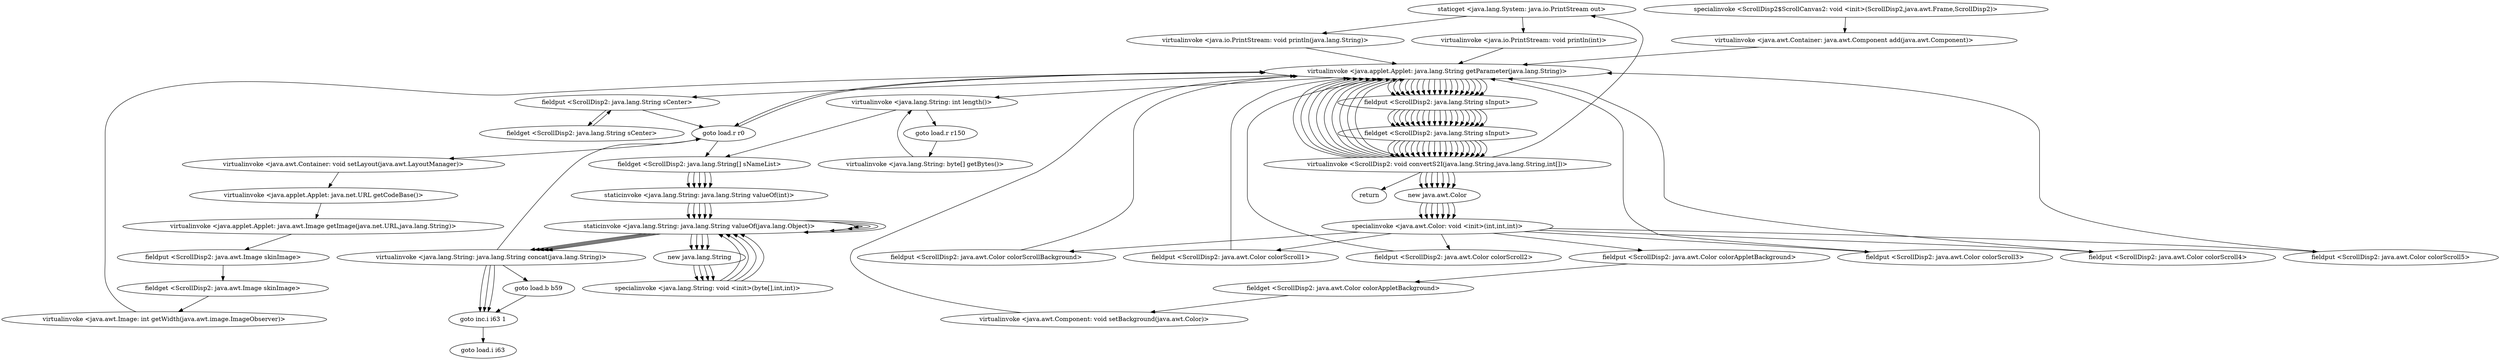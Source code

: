 digraph "" {
"staticget <java.lang.System: java.io.PrintStream out>";
 "staticget <java.lang.System: java.io.PrintStream out>"->"virtualinvoke <java.io.PrintStream: void println(java.lang.String)>";
 "virtualinvoke <java.io.PrintStream: void println(java.lang.String)>"->"virtualinvoke <java.applet.Applet: java.lang.String getParameter(java.lang.String)>";
 "virtualinvoke <java.applet.Applet: java.lang.String getParameter(java.lang.String)>"->"goto load.r r0";
 "goto load.r r0"->"virtualinvoke <java.awt.Container: void setLayout(java.awt.LayoutManager)>";
 "virtualinvoke <java.awt.Container: void setLayout(java.awt.LayoutManager)>"->"virtualinvoke <java.applet.Applet: java.net.URL getCodeBase()>";
 "virtualinvoke <java.applet.Applet: java.net.URL getCodeBase()>"->"virtualinvoke <java.applet.Applet: java.awt.Image getImage(java.net.URL,java.lang.String)>";
 "virtualinvoke <java.applet.Applet: java.awt.Image getImage(java.net.URL,java.lang.String)>"->"fieldput <ScrollDisp2: java.awt.Image skinImage>";
 "fieldput <ScrollDisp2: java.awt.Image skinImage>"->"fieldget <ScrollDisp2: java.awt.Image skinImage>";
 "fieldget <ScrollDisp2: java.awt.Image skinImage>"->"virtualinvoke <java.awt.Image: int getWidth(java.awt.image.ImageObserver)>";
 "virtualinvoke <java.awt.Image: int getWidth(java.awt.image.ImageObserver)>"->"virtualinvoke <java.applet.Applet: java.lang.String getParameter(java.lang.String)>";
 "virtualinvoke <java.applet.Applet: java.lang.String getParameter(java.lang.String)>"->"fieldput <ScrollDisp2: java.lang.String sCenter>";
 "fieldput <ScrollDisp2: java.lang.String sCenter>"->"fieldget <ScrollDisp2: java.lang.String sCenter>";
 "fieldget <ScrollDisp2: java.lang.String sCenter>"->"fieldput <ScrollDisp2: java.lang.String sCenter>";
 "fieldput <ScrollDisp2: java.lang.String sCenter>"->"goto load.r r0";
 "goto load.r r0"->"virtualinvoke <java.applet.Applet: java.lang.String getParameter(java.lang.String)>";
 "virtualinvoke <java.applet.Applet: java.lang.String getParameter(java.lang.String)>"->"fieldput <ScrollDisp2: java.lang.String sInput>";
 "fieldput <ScrollDisp2: java.lang.String sInput>"->"fieldget <ScrollDisp2: java.lang.String sInput>";
 "fieldget <ScrollDisp2: java.lang.String sInput>"->"virtualinvoke <ScrollDisp2: void convertS2I(java.lang.String,java.lang.String,int[])>";
 "virtualinvoke <ScrollDisp2: void convertS2I(java.lang.String,java.lang.String,int[])>"->"new java.awt.Color";
 "new java.awt.Color"->"specialinvoke <java.awt.Color: void <init>(int,int,int)>";
 "specialinvoke <java.awt.Color: void <init>(int,int,int)>"->"fieldput <ScrollDisp2: java.awt.Color colorAppletBackground>";
 "fieldput <ScrollDisp2: java.awt.Color colorAppletBackground>"->"fieldget <ScrollDisp2: java.awt.Color colorAppletBackground>";
 "fieldget <ScrollDisp2: java.awt.Color colorAppletBackground>"->"virtualinvoke <java.awt.Component: void setBackground(java.awt.Color)>";
 "virtualinvoke <java.awt.Component: void setBackground(java.awt.Color)>"->"virtualinvoke <java.applet.Applet: java.lang.String getParameter(java.lang.String)>";
 "virtualinvoke <java.applet.Applet: java.lang.String getParameter(java.lang.String)>"->"fieldput <ScrollDisp2: java.lang.String sInput>";
 "fieldput <ScrollDisp2: java.lang.String sInput>"->"fieldget <ScrollDisp2: java.lang.String sInput>";
 "fieldget <ScrollDisp2: java.lang.String sInput>"->"virtualinvoke <ScrollDisp2: void convertS2I(java.lang.String,java.lang.String,int[])>";
 "virtualinvoke <ScrollDisp2: void convertS2I(java.lang.String,java.lang.String,int[])>"->"new java.awt.Color";
 "new java.awt.Color"->"specialinvoke <java.awt.Color: void <init>(int,int,int)>";
 "specialinvoke <java.awt.Color: void <init>(int,int,int)>"->"fieldput <ScrollDisp2: java.awt.Color colorScrollBackground>";
 "fieldput <ScrollDisp2: java.awt.Color colorScrollBackground>"->"virtualinvoke <java.applet.Applet: java.lang.String getParameter(java.lang.String)>";
 "virtualinvoke <java.applet.Applet: java.lang.String getParameter(java.lang.String)>"->"fieldput <ScrollDisp2: java.lang.String sInput>";
 "fieldput <ScrollDisp2: java.lang.String sInput>"->"fieldget <ScrollDisp2: java.lang.String sInput>";
 "fieldget <ScrollDisp2: java.lang.String sInput>"->"virtualinvoke <ScrollDisp2: void convertS2I(java.lang.String,java.lang.String,int[])>";
 "virtualinvoke <ScrollDisp2: void convertS2I(java.lang.String,java.lang.String,int[])>"->"new java.awt.Color";
 "new java.awt.Color"->"specialinvoke <java.awt.Color: void <init>(int,int,int)>";
 "specialinvoke <java.awt.Color: void <init>(int,int,int)>"->"fieldput <ScrollDisp2: java.awt.Color colorScroll1>";
 "fieldput <ScrollDisp2: java.awt.Color colorScroll1>"->"virtualinvoke <java.applet.Applet: java.lang.String getParameter(java.lang.String)>";
 "virtualinvoke <java.applet.Applet: java.lang.String getParameter(java.lang.String)>"->"fieldput <ScrollDisp2: java.lang.String sInput>";
 "fieldput <ScrollDisp2: java.lang.String sInput>"->"fieldget <ScrollDisp2: java.lang.String sInput>";
 "fieldget <ScrollDisp2: java.lang.String sInput>"->"virtualinvoke <ScrollDisp2: void convertS2I(java.lang.String,java.lang.String,int[])>";
 "virtualinvoke <ScrollDisp2: void convertS2I(java.lang.String,java.lang.String,int[])>"->"new java.awt.Color";
 "new java.awt.Color"->"specialinvoke <java.awt.Color: void <init>(int,int,int)>";
 "specialinvoke <java.awt.Color: void <init>(int,int,int)>"->"fieldput <ScrollDisp2: java.awt.Color colorScroll2>";
 "fieldput <ScrollDisp2: java.awt.Color colorScroll2>"->"virtualinvoke <java.applet.Applet: java.lang.String getParameter(java.lang.String)>";
 "virtualinvoke <java.applet.Applet: java.lang.String getParameter(java.lang.String)>"->"fieldput <ScrollDisp2: java.lang.String sInput>";
 "fieldput <ScrollDisp2: java.lang.String sInput>"->"fieldget <ScrollDisp2: java.lang.String sInput>";
 "fieldget <ScrollDisp2: java.lang.String sInput>"->"virtualinvoke <ScrollDisp2: void convertS2I(java.lang.String,java.lang.String,int[])>";
 "virtualinvoke <ScrollDisp2: void convertS2I(java.lang.String,java.lang.String,int[])>"->"new java.awt.Color";
 "new java.awt.Color"->"specialinvoke <java.awt.Color: void <init>(int,int,int)>";
 "specialinvoke <java.awt.Color: void <init>(int,int,int)>"->"fieldput <ScrollDisp2: java.awt.Color colorScroll3>";
 "fieldput <ScrollDisp2: java.awt.Color colorScroll3>"->"virtualinvoke <java.applet.Applet: java.lang.String getParameter(java.lang.String)>";
 "virtualinvoke <java.applet.Applet: java.lang.String getParameter(java.lang.String)>"->"fieldput <ScrollDisp2: java.lang.String sInput>";
 "fieldput <ScrollDisp2: java.lang.String sInput>"->"fieldget <ScrollDisp2: java.lang.String sInput>";
 "fieldget <ScrollDisp2: java.lang.String sInput>"->"virtualinvoke <ScrollDisp2: void convertS2I(java.lang.String,java.lang.String,int[])>";
 "virtualinvoke <ScrollDisp2: void convertS2I(java.lang.String,java.lang.String,int[])>"->"new java.awt.Color";
 "new java.awt.Color"->"specialinvoke <java.awt.Color: void <init>(int,int,int)>";
 "specialinvoke <java.awt.Color: void <init>(int,int,int)>"->"fieldput <ScrollDisp2: java.awt.Color colorScroll4>";
 "fieldput <ScrollDisp2: java.awt.Color colorScroll4>"->"virtualinvoke <java.applet.Applet: java.lang.String getParameter(java.lang.String)>";
 "virtualinvoke <java.applet.Applet: java.lang.String getParameter(java.lang.String)>"->"fieldput <ScrollDisp2: java.lang.String sInput>";
 "fieldput <ScrollDisp2: java.lang.String sInput>"->"fieldget <ScrollDisp2: java.lang.String sInput>";
 "fieldget <ScrollDisp2: java.lang.String sInput>"->"virtualinvoke <ScrollDisp2: void convertS2I(java.lang.String,java.lang.String,int[])>";
 "virtualinvoke <ScrollDisp2: void convertS2I(java.lang.String,java.lang.String,int[])>"->"new java.awt.Color";
 "new java.awt.Color"->"specialinvoke <java.awt.Color: void <init>(int,int,int)>";
 "specialinvoke <java.awt.Color: void <init>(int,int,int)>"->"fieldput <ScrollDisp2: java.awt.Color colorScroll5>";
 "fieldput <ScrollDisp2: java.awt.Color colorScroll5>"->"virtualinvoke <java.applet.Applet: java.lang.String getParameter(java.lang.String)>";
 "virtualinvoke <java.applet.Applet: java.lang.String getParameter(java.lang.String)>"->"fieldput <ScrollDisp2: java.lang.String sInput>";
 "fieldput <ScrollDisp2: java.lang.String sInput>"->"fieldget <ScrollDisp2: java.lang.String sInput>";
 "fieldget <ScrollDisp2: java.lang.String sInput>"->"virtualinvoke <ScrollDisp2: void convertS2I(java.lang.String,java.lang.String,int[])>";
 "virtualinvoke <ScrollDisp2: void convertS2I(java.lang.String,java.lang.String,int[])>"->"staticget <java.lang.System: java.io.PrintStream out>";
 "staticget <java.lang.System: java.io.PrintStream out>"->"virtualinvoke <java.io.PrintStream: void println(int)>";
 "virtualinvoke <java.io.PrintStream: void println(int)>"->"virtualinvoke <java.applet.Applet: java.lang.String getParameter(java.lang.String)>";
 "virtualinvoke <java.applet.Applet: java.lang.String getParameter(java.lang.String)>"->"fieldput <ScrollDisp2: java.lang.String sInput>";
 "fieldput <ScrollDisp2: java.lang.String sInput>"->"fieldget <ScrollDisp2: java.lang.String sInput>";
 "fieldget <ScrollDisp2: java.lang.String sInput>"->"virtualinvoke <ScrollDisp2: void convertS2I(java.lang.String,java.lang.String,int[])>";
 "virtualinvoke <ScrollDisp2: void convertS2I(java.lang.String,java.lang.String,int[])>"->"virtualinvoke <java.applet.Applet: java.lang.String getParameter(java.lang.String)>";
 "virtualinvoke <java.applet.Applet: java.lang.String getParameter(java.lang.String)>"->"fieldput <ScrollDisp2: java.lang.String sInput>";
 "fieldput <ScrollDisp2: java.lang.String sInput>"->"fieldget <ScrollDisp2: java.lang.String sInput>";
 "fieldget <ScrollDisp2: java.lang.String sInput>"->"virtualinvoke <ScrollDisp2: void convertS2I(java.lang.String,java.lang.String,int[])>";
 "virtualinvoke <ScrollDisp2: void convertS2I(java.lang.String,java.lang.String,int[])>"->"virtualinvoke <java.applet.Applet: java.lang.String getParameter(java.lang.String)>";
 "virtualinvoke <java.applet.Applet: java.lang.String getParameter(java.lang.String)>"->"fieldput <ScrollDisp2: java.lang.String sInput>";
 "fieldput <ScrollDisp2: java.lang.String sInput>"->"fieldget <ScrollDisp2: java.lang.String sInput>";
 "fieldget <ScrollDisp2: java.lang.String sInput>"->"virtualinvoke <ScrollDisp2: void convertS2I(java.lang.String,java.lang.String,int[])>";
 "virtualinvoke <ScrollDisp2: void convertS2I(java.lang.String,java.lang.String,int[])>"->"virtualinvoke <java.applet.Applet: java.lang.String getParameter(java.lang.String)>";
 "virtualinvoke <java.applet.Applet: java.lang.String getParameter(java.lang.String)>"->"fieldput <ScrollDisp2: java.lang.String sInput>";
 "fieldput <ScrollDisp2: java.lang.String sInput>"->"fieldget <ScrollDisp2: java.lang.String sInput>";
 "fieldget <ScrollDisp2: java.lang.String sInput>"->"virtualinvoke <ScrollDisp2: void convertS2I(java.lang.String,java.lang.String,int[])>";
 "virtualinvoke <ScrollDisp2: void convertS2I(java.lang.String,java.lang.String,int[])>"->"virtualinvoke <java.applet.Applet: java.lang.String getParameter(java.lang.String)>";
 "virtualinvoke <java.applet.Applet: java.lang.String getParameter(java.lang.String)>"->"fieldput <ScrollDisp2: java.lang.String sInput>";
 "fieldput <ScrollDisp2: java.lang.String sInput>"->"fieldget <ScrollDisp2: java.lang.String sInput>";
 "fieldget <ScrollDisp2: java.lang.String sInput>"->"virtualinvoke <ScrollDisp2: void convertS2I(java.lang.String,java.lang.String,int[])>";
 "virtualinvoke <ScrollDisp2: void convertS2I(java.lang.String,java.lang.String,int[])>"->"virtualinvoke <java.applet.Applet: java.lang.String getParameter(java.lang.String)>";
 "virtualinvoke <java.applet.Applet: java.lang.String getParameter(java.lang.String)>"->"fieldput <ScrollDisp2: java.lang.String sInput>";
 "fieldput <ScrollDisp2: java.lang.String sInput>"->"fieldget <ScrollDisp2: java.lang.String sInput>";
 "fieldget <ScrollDisp2: java.lang.String sInput>"->"virtualinvoke <ScrollDisp2: void convertS2I(java.lang.String,java.lang.String,int[])>";
 "virtualinvoke <ScrollDisp2: void convertS2I(java.lang.String,java.lang.String,int[])>"->"virtualinvoke <java.applet.Applet: java.lang.String getParameter(java.lang.String)>";
 "virtualinvoke <java.applet.Applet: java.lang.String getParameter(java.lang.String)>"->"fieldput <ScrollDisp2: java.lang.String sInput>";
 "fieldput <ScrollDisp2: java.lang.String sInput>"->"fieldget <ScrollDisp2: java.lang.String sInput>";
 "fieldget <ScrollDisp2: java.lang.String sInput>"->"virtualinvoke <ScrollDisp2: void convertS2I(java.lang.String,java.lang.String,int[])>";
 "virtualinvoke <ScrollDisp2: void convertS2I(java.lang.String,java.lang.String,int[])>"->"virtualinvoke <java.applet.Applet: java.lang.String getParameter(java.lang.String)>";
 "virtualinvoke <java.applet.Applet: java.lang.String getParameter(java.lang.String)>"->"fieldput <ScrollDisp2: java.lang.String sInput>";
 "fieldput <ScrollDisp2: java.lang.String sInput>"->"fieldget <ScrollDisp2: java.lang.String sInput>";
 "fieldget <ScrollDisp2: java.lang.String sInput>"->"virtualinvoke <ScrollDisp2: void convertS2I(java.lang.String,java.lang.String,int[])>";
 "virtualinvoke <ScrollDisp2: void convertS2I(java.lang.String,java.lang.String,int[])>"->"virtualinvoke <java.applet.Applet: java.lang.String getParameter(java.lang.String)>";
 "virtualinvoke <java.applet.Applet: java.lang.String getParameter(java.lang.String)>"->"fieldput <ScrollDisp2: java.lang.String sInput>";
 "fieldput <ScrollDisp2: java.lang.String sInput>"->"fieldget <ScrollDisp2: java.lang.String sInput>";
 "fieldget <ScrollDisp2: java.lang.String sInput>"->"virtualinvoke <ScrollDisp2: void convertS2I(java.lang.String,java.lang.String,int[])>";
 "virtualinvoke <ScrollDisp2: void convertS2I(java.lang.String,java.lang.String,int[])>"->"virtualinvoke <java.applet.Applet: java.lang.String getParameter(java.lang.String)>";
 "virtualinvoke <java.applet.Applet: java.lang.String getParameter(java.lang.String)>"->"virtualinvoke <java.lang.String: int length()>";
 "virtualinvoke <java.lang.String: int length()>"->"goto load.r r150";
 "goto load.r r150"->"virtualinvoke <java.lang.String: byte[] getBytes()>";
 "virtualinvoke <java.lang.String: byte[] getBytes()>"->"virtualinvoke <java.lang.String: int length()>";
 "virtualinvoke <java.lang.String: int length()>"->"fieldget <ScrollDisp2: java.lang.String[] sNameList>";
 "fieldget <ScrollDisp2: java.lang.String[] sNameList>"->"staticinvoke <java.lang.String: java.lang.String valueOf(int)>";
 "staticinvoke <java.lang.String: java.lang.String valueOf(int)>"->"staticinvoke <java.lang.String: java.lang.String valueOf(java.lang.Object)>";
 "staticinvoke <java.lang.String: java.lang.String valueOf(java.lang.Object)>"->"new java.lang.String";
 "new java.lang.String"->"specialinvoke <java.lang.String: void <init>(byte[],int,int)>";
 "specialinvoke <java.lang.String: void <init>(byte[],int,int)>"->"staticinvoke <java.lang.String: java.lang.String valueOf(java.lang.Object)>";
 "staticinvoke <java.lang.String: java.lang.String valueOf(java.lang.Object)>"->"staticinvoke <java.lang.String: java.lang.String valueOf(java.lang.Object)>";
 "staticinvoke <java.lang.String: java.lang.String valueOf(java.lang.Object)>"->"virtualinvoke <java.lang.String: java.lang.String concat(java.lang.String)>";
 "virtualinvoke <java.lang.String: java.lang.String concat(java.lang.String)>"->"goto load.b b59";
 "goto load.b b59"->"goto inc.i i63 1";
 "goto inc.i i63 1"->"goto load.i i63";
"fieldget <ScrollDisp2: java.lang.String[] sNameList>";
 "fieldget <ScrollDisp2: java.lang.String[] sNameList>"->"staticinvoke <java.lang.String: java.lang.String valueOf(int)>";
 "staticinvoke <java.lang.String: java.lang.String valueOf(int)>"->"staticinvoke <java.lang.String: java.lang.String valueOf(java.lang.Object)>";
 "staticinvoke <java.lang.String: java.lang.String valueOf(java.lang.Object)>"->"new java.lang.String";
 "new java.lang.String"->"specialinvoke <java.lang.String: void <init>(byte[],int,int)>";
 "specialinvoke <java.lang.String: void <init>(byte[],int,int)>"->"staticinvoke <java.lang.String: java.lang.String valueOf(java.lang.Object)>";
 "staticinvoke <java.lang.String: java.lang.String valueOf(java.lang.Object)>"->"staticinvoke <java.lang.String: java.lang.String valueOf(java.lang.Object)>";
 "staticinvoke <java.lang.String: java.lang.String valueOf(java.lang.Object)>"->"virtualinvoke <java.lang.String: java.lang.String concat(java.lang.String)>";
 "virtualinvoke <java.lang.String: java.lang.String concat(java.lang.String)>"->"goto load.r r0";
 "goto load.r r0"->"fieldget <ScrollDisp2: java.lang.String[] sNameList>";
 "fieldget <ScrollDisp2: java.lang.String[] sNameList>"->"staticinvoke <java.lang.String: java.lang.String valueOf(int)>";
 "staticinvoke <java.lang.String: java.lang.String valueOf(int)>"->"staticinvoke <java.lang.String: java.lang.String valueOf(java.lang.Object)>";
 "staticinvoke <java.lang.String: java.lang.String valueOf(java.lang.Object)>"->"virtualinvoke <java.lang.String: java.lang.String concat(java.lang.String)>";
 "virtualinvoke <java.lang.String: java.lang.String concat(java.lang.String)>"->"goto inc.i i63 1";
"fieldget <ScrollDisp2: java.lang.String[] sNameList>";
 "fieldget <ScrollDisp2: java.lang.String[] sNameList>"->"staticinvoke <java.lang.String: java.lang.String valueOf(int)>";
 "staticinvoke <java.lang.String: java.lang.String valueOf(int)>"->"staticinvoke <java.lang.String: java.lang.String valueOf(java.lang.Object)>";
 "staticinvoke <java.lang.String: java.lang.String valueOf(java.lang.Object)>"->"new java.lang.String";
 "new java.lang.String"->"specialinvoke <java.lang.String: void <init>(byte[],int,int)>";
 "specialinvoke <java.lang.String: void <init>(byte[],int,int)>"->"staticinvoke <java.lang.String: java.lang.String valueOf(java.lang.Object)>";
 "staticinvoke <java.lang.String: java.lang.String valueOf(java.lang.Object)>"->"staticinvoke <java.lang.String: java.lang.String valueOf(java.lang.Object)>";
 "staticinvoke <java.lang.String: java.lang.String valueOf(java.lang.Object)>"->"virtualinvoke <java.lang.String: java.lang.String concat(java.lang.String)>";
 "virtualinvoke <java.lang.String: java.lang.String concat(java.lang.String)>"->"goto inc.i i63 1";
"fieldget <ScrollDisp2: java.lang.String[] sNameList>";
 "fieldget <ScrollDisp2: java.lang.String[] sNameList>"->"staticinvoke <java.lang.String: java.lang.String valueOf(int)>";
 "staticinvoke <java.lang.String: java.lang.String valueOf(int)>"->"staticinvoke <java.lang.String: java.lang.String valueOf(java.lang.Object)>";
 "staticinvoke <java.lang.String: java.lang.String valueOf(java.lang.Object)>"->"new java.lang.String";
 "new java.lang.String"->"specialinvoke <java.lang.String: void <init>(byte[],int,int)>";
 "specialinvoke <java.lang.String: void <init>(byte[],int,int)>"->"staticinvoke <java.lang.String: java.lang.String valueOf(java.lang.Object)>";
 "staticinvoke <java.lang.String: java.lang.String valueOf(java.lang.Object)>"->"staticinvoke <java.lang.String: java.lang.String valueOf(java.lang.Object)>";
 "staticinvoke <java.lang.String: java.lang.String valueOf(java.lang.Object)>"->"virtualinvoke <java.lang.String: java.lang.String concat(java.lang.String)>";
 "virtualinvoke <java.lang.String: java.lang.String concat(java.lang.String)>"->"goto inc.i i63 1";
"goto inc.i i63 1";
"specialinvoke <ScrollDisp2$ScrollCanvas2: void <init>(ScrollDisp2,java.awt.Frame,ScrollDisp2)>";
 "specialinvoke <ScrollDisp2$ScrollCanvas2: void <init>(ScrollDisp2,java.awt.Frame,ScrollDisp2)>"->"virtualinvoke <java.awt.Container: java.awt.Component add(java.awt.Component)>";
 "virtualinvoke <java.awt.Container: java.awt.Component add(java.awt.Component)>"->"virtualinvoke <java.applet.Applet: java.lang.String getParameter(java.lang.String)>";
 "virtualinvoke <java.applet.Applet: java.lang.String getParameter(java.lang.String)>"->"fieldput <ScrollDisp2: java.lang.String sInput>";
 "fieldput <ScrollDisp2: java.lang.String sInput>"->"fieldget <ScrollDisp2: java.lang.String sInput>";
 "fieldget <ScrollDisp2: java.lang.String sInput>"->"virtualinvoke <ScrollDisp2: void convertS2I(java.lang.String,java.lang.String,int[])>";
 "virtualinvoke <ScrollDisp2: void convertS2I(java.lang.String,java.lang.String,int[])>"->"return";
}
